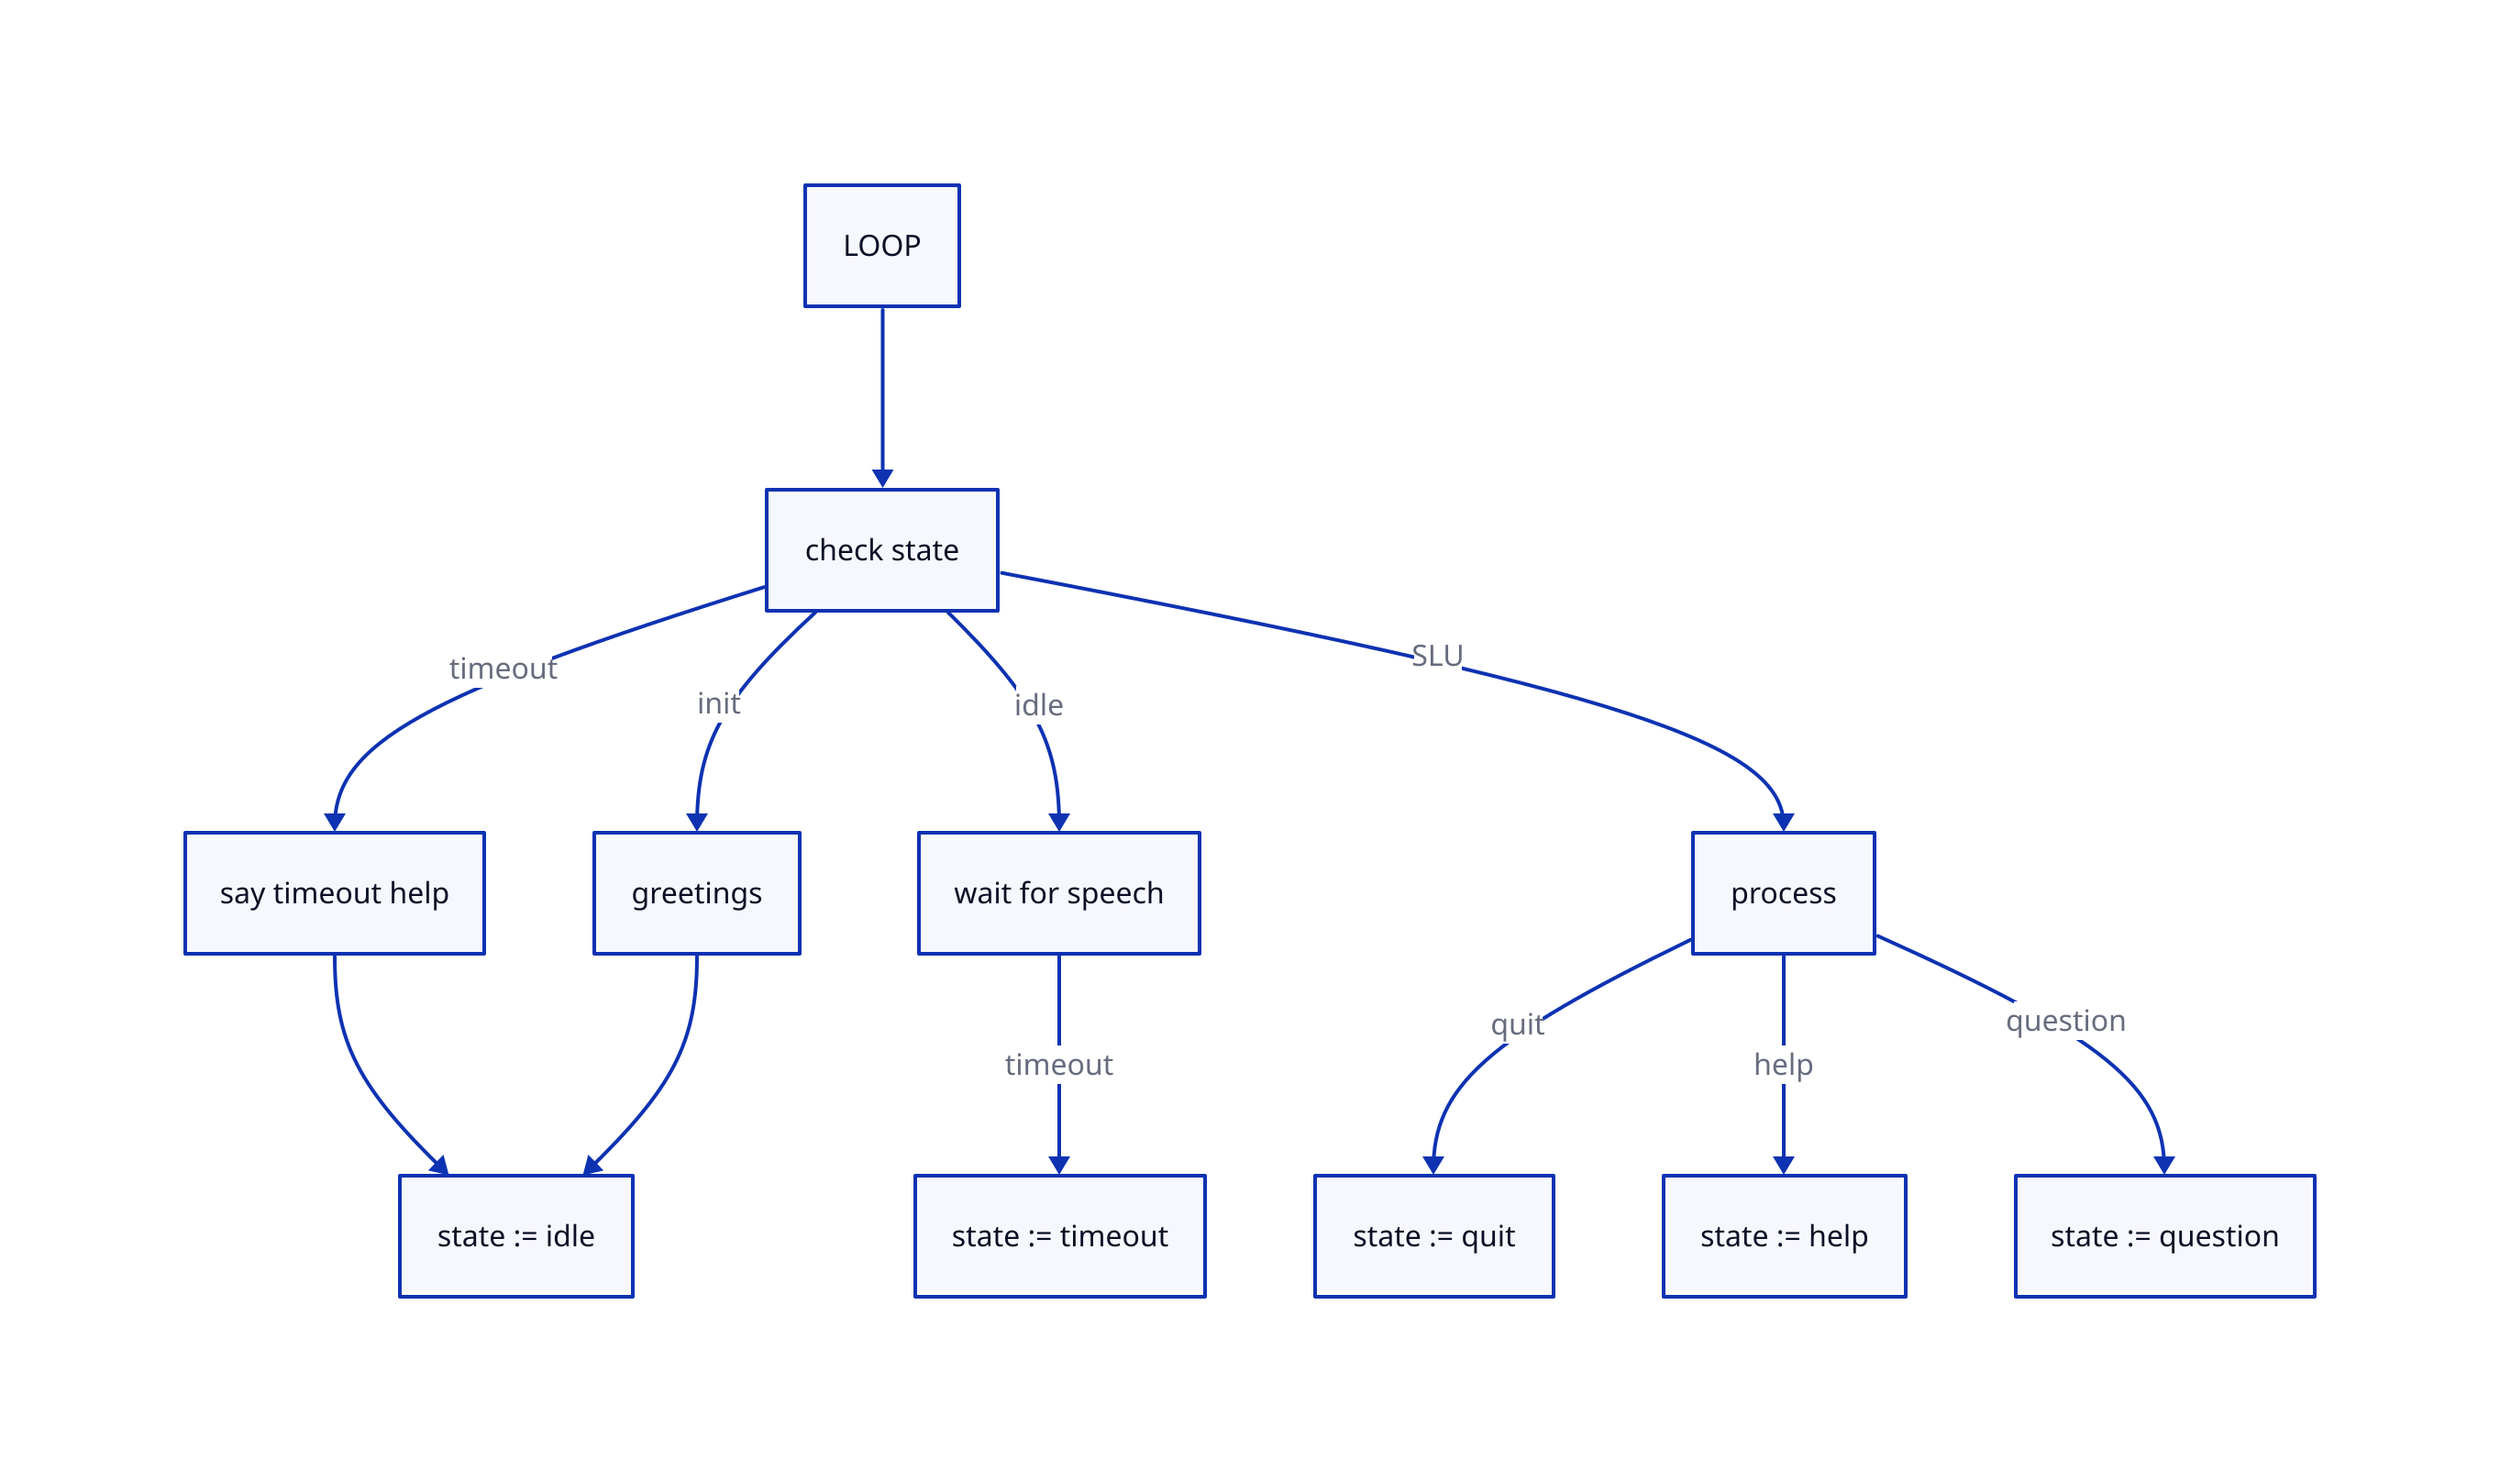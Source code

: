 LOOP -> check state
check state -> greetings : init
check state -> wait for speech : idle
check state -> say timeout help : timeout
check state -> process : SLU
process -> "state := quit" : quit
process -> "state := help" : help
process -> "state := question" : question
say timeout help -> "state := idle"
wait for speech -> "state := timeout" : timeout
greetings -> "state := idle"
